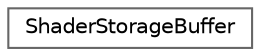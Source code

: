 digraph "Graphical Class Hierarchy"
{
 // LATEX_PDF_SIZE
  bgcolor="transparent";
  edge [fontname=Helvetica,fontsize=10,labelfontname=Helvetica,labelfontsize=10];
  node [fontname=Helvetica,fontsize=10,shape=box,height=0.2,width=0.4];
  rankdir="LR";
  Node0 [id="Node000000",label="ShaderStorageBuffer",height=0.2,width=0.4,color="grey40", fillcolor="white", style="filled",URL="$class_shader_storage_buffer.html",tooltip=" "];
}
